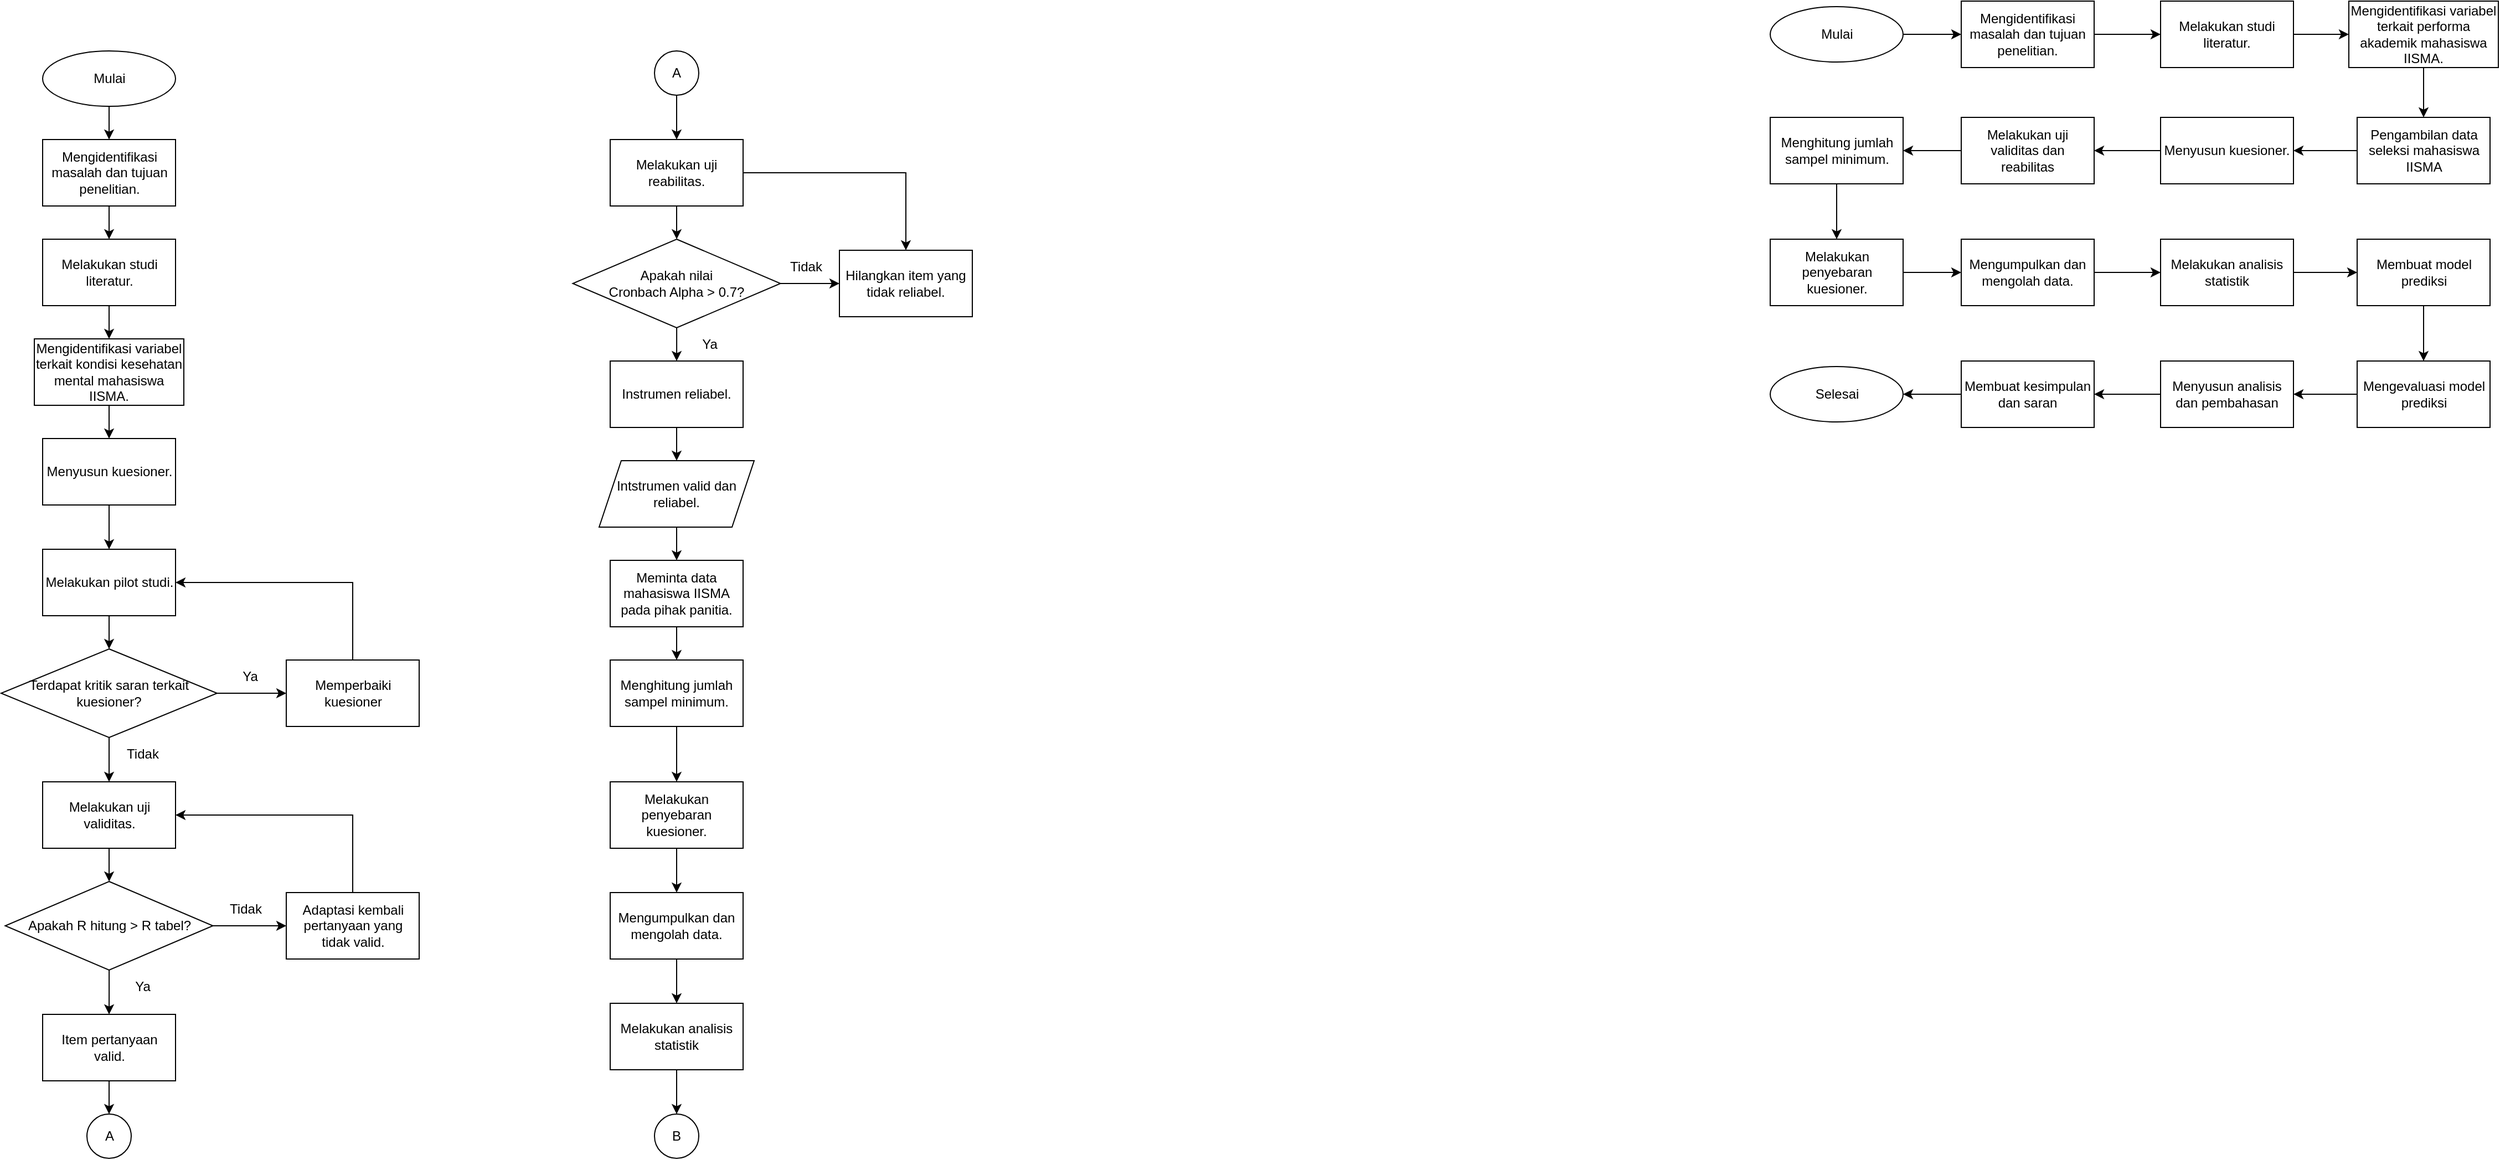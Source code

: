 <mxfile version="20.8.16" type="github">
  <diagram id="7Xo66sbQIgRx5lrrfv0m" name="Page-1">
    <mxGraphModel dx="1304" dy="708" grid="1" gridSize="10" guides="1" tooltips="1" connect="1" arrows="1" fold="1" page="1" pageScale="1" pageWidth="1654" pageHeight="1169" math="0" shadow="0">
      <root>
        <mxCell id="0" />
        <mxCell id="1" parent="0" />
        <mxCell id="30Mocu9UOzXaOLm93GjV-21" value="" style="group" parent="1" vertex="1" connectable="0">
          <mxGeometry x="130" y="80" width="377.5" height="620" as="geometry" />
        </mxCell>
        <mxCell id="30Mocu9UOzXaOLm93GjV-1" value="Mulai" style="ellipse;whiteSpace=wrap;html=1;" parent="30Mocu9UOzXaOLm93GjV-21" vertex="1">
          <mxGeometry x="37.5" width="120" height="50" as="geometry" />
        </mxCell>
        <mxCell id="30Mocu9UOzXaOLm93GjV-3" value="Mengidentifikasi masalah dan tujuan penelitian." style="rounded=0;whiteSpace=wrap;html=1;" parent="30Mocu9UOzXaOLm93GjV-21" vertex="1">
          <mxGeometry x="37.5" y="80" width="120" height="60" as="geometry" />
        </mxCell>
        <mxCell id="30Mocu9UOzXaOLm93GjV-4" style="edgeStyle=orthogonalEdgeStyle;rounded=0;orthogonalLoop=1;jettySize=auto;html=1;entryX=0.5;entryY=0;entryDx=0;entryDy=0;" parent="30Mocu9UOzXaOLm93GjV-21" source="30Mocu9UOzXaOLm93GjV-1" target="30Mocu9UOzXaOLm93GjV-3" edge="1">
          <mxGeometry relative="1" as="geometry" />
        </mxCell>
        <mxCell id="30Mocu9UOzXaOLm93GjV-5" value="Melakukan studi literatur." style="rounded=0;whiteSpace=wrap;html=1;" parent="30Mocu9UOzXaOLm93GjV-21" vertex="1">
          <mxGeometry x="37.5" y="170" width="120" height="60" as="geometry" />
        </mxCell>
        <mxCell id="30Mocu9UOzXaOLm93GjV-6" style="edgeStyle=orthogonalEdgeStyle;rounded=0;orthogonalLoop=1;jettySize=auto;html=1;entryX=0.5;entryY=0;entryDx=0;entryDy=0;" parent="30Mocu9UOzXaOLm93GjV-21" source="30Mocu9UOzXaOLm93GjV-3" target="30Mocu9UOzXaOLm93GjV-5" edge="1">
          <mxGeometry relative="1" as="geometry" />
        </mxCell>
        <mxCell id="30Mocu9UOzXaOLm93GjV-7" value="Mengidentifikasi variabel terkait kondisi kesehatan mental mahasiswa IISMA." style="rounded=0;whiteSpace=wrap;html=1;" parent="30Mocu9UOzXaOLm93GjV-21" vertex="1">
          <mxGeometry x="30" y="260" width="135" height="60" as="geometry" />
        </mxCell>
        <mxCell id="30Mocu9UOzXaOLm93GjV-8" style="edgeStyle=orthogonalEdgeStyle;rounded=0;orthogonalLoop=1;jettySize=auto;html=1;entryX=0.5;entryY=0;entryDx=0;entryDy=0;" parent="30Mocu9UOzXaOLm93GjV-21" source="30Mocu9UOzXaOLm93GjV-5" target="30Mocu9UOzXaOLm93GjV-7" edge="1">
          <mxGeometry relative="1" as="geometry" />
        </mxCell>
        <mxCell id="30Mocu9UOzXaOLm93GjV-9" value="Menyusun kuesioner." style="rounded=0;whiteSpace=wrap;html=1;" parent="30Mocu9UOzXaOLm93GjV-21" vertex="1">
          <mxGeometry x="37.5" y="350" width="120" height="60" as="geometry" />
        </mxCell>
        <mxCell id="30Mocu9UOzXaOLm93GjV-10" style="edgeStyle=orthogonalEdgeStyle;rounded=0;orthogonalLoop=1;jettySize=auto;html=1;entryX=0.5;entryY=0;entryDx=0;entryDy=0;" parent="30Mocu9UOzXaOLm93GjV-21" source="30Mocu9UOzXaOLm93GjV-7" target="30Mocu9UOzXaOLm93GjV-9" edge="1">
          <mxGeometry relative="1" as="geometry" />
        </mxCell>
        <mxCell id="30Mocu9UOzXaOLm93GjV-11" value="Melakukan pilot studi." style="rounded=0;whiteSpace=wrap;html=1;" parent="30Mocu9UOzXaOLm93GjV-21" vertex="1">
          <mxGeometry x="37.5" y="450" width="120" height="60" as="geometry" />
        </mxCell>
        <mxCell id="30Mocu9UOzXaOLm93GjV-12" style="edgeStyle=orthogonalEdgeStyle;rounded=0;orthogonalLoop=1;jettySize=auto;html=1;" parent="30Mocu9UOzXaOLm93GjV-21" source="30Mocu9UOzXaOLm93GjV-9" target="30Mocu9UOzXaOLm93GjV-11" edge="1">
          <mxGeometry relative="1" as="geometry" />
        </mxCell>
        <mxCell id="30Mocu9UOzXaOLm93GjV-13" value="Terdapat kritik saran terkait kuesioner?" style="rhombus;whiteSpace=wrap;html=1;" parent="30Mocu9UOzXaOLm93GjV-21" vertex="1">
          <mxGeometry y="540" width="195" height="80" as="geometry" />
        </mxCell>
        <mxCell id="30Mocu9UOzXaOLm93GjV-14" style="edgeStyle=orthogonalEdgeStyle;rounded=0;orthogonalLoop=1;jettySize=auto;html=1;entryX=0.5;entryY=0;entryDx=0;entryDy=0;" parent="30Mocu9UOzXaOLm93GjV-21" source="30Mocu9UOzXaOLm93GjV-11" target="30Mocu9UOzXaOLm93GjV-13" edge="1">
          <mxGeometry relative="1" as="geometry" />
        </mxCell>
        <mxCell id="30Mocu9UOzXaOLm93GjV-18" style="edgeStyle=orthogonalEdgeStyle;rounded=0;orthogonalLoop=1;jettySize=auto;html=1;entryX=1;entryY=0.5;entryDx=0;entryDy=0;" parent="30Mocu9UOzXaOLm93GjV-21" source="30Mocu9UOzXaOLm93GjV-16" target="30Mocu9UOzXaOLm93GjV-11" edge="1">
          <mxGeometry relative="1" as="geometry">
            <Array as="points">
              <mxPoint x="317.5" y="480" />
            </Array>
          </mxGeometry>
        </mxCell>
        <mxCell id="30Mocu9UOzXaOLm93GjV-16" value="Memperbaiki kuesioner" style="rounded=0;whiteSpace=wrap;html=1;" parent="30Mocu9UOzXaOLm93GjV-21" vertex="1">
          <mxGeometry x="257.5" y="550" width="120" height="60" as="geometry" />
        </mxCell>
        <mxCell id="30Mocu9UOzXaOLm93GjV-17" style="edgeStyle=orthogonalEdgeStyle;rounded=0;orthogonalLoop=1;jettySize=auto;html=1;entryX=0;entryY=0.5;entryDx=0;entryDy=0;" parent="30Mocu9UOzXaOLm93GjV-21" source="30Mocu9UOzXaOLm93GjV-13" target="30Mocu9UOzXaOLm93GjV-16" edge="1">
          <mxGeometry relative="1" as="geometry" />
        </mxCell>
        <mxCell id="30Mocu9UOzXaOLm93GjV-19" value="Ya" style="text;html=1;strokeColor=none;fillColor=none;align=center;verticalAlign=middle;whiteSpace=wrap;rounded=0;" parent="30Mocu9UOzXaOLm93GjV-21" vertex="1">
          <mxGeometry x="195" y="550" width="60" height="30" as="geometry" />
        </mxCell>
        <mxCell id="30Mocu9UOzXaOLm93GjV-27" style="edgeStyle=orthogonalEdgeStyle;rounded=0;orthogonalLoop=1;jettySize=auto;html=1;" parent="1" source="30Mocu9UOzXaOLm93GjV-22" target="30Mocu9UOzXaOLm93GjV-25" edge="1">
          <mxGeometry relative="1" as="geometry" />
        </mxCell>
        <mxCell id="30Mocu9UOzXaOLm93GjV-22" value="Melakukan uji validitas." style="rounded=0;whiteSpace=wrap;html=1;" parent="1" vertex="1">
          <mxGeometry x="167.5" y="740" width="120" height="60" as="geometry" />
        </mxCell>
        <mxCell id="30Mocu9UOzXaOLm93GjV-23" style="edgeStyle=orthogonalEdgeStyle;rounded=0;orthogonalLoop=1;jettySize=auto;html=1;" parent="1" source="30Mocu9UOzXaOLm93GjV-13" target="30Mocu9UOzXaOLm93GjV-22" edge="1">
          <mxGeometry relative="1" as="geometry" />
        </mxCell>
        <mxCell id="30Mocu9UOzXaOLm93GjV-24" value="Tidak" style="text;html=1;strokeColor=none;fillColor=none;align=center;verticalAlign=middle;whiteSpace=wrap;rounded=0;" parent="1" vertex="1">
          <mxGeometry x="227.5" y="700" width="60" height="30" as="geometry" />
        </mxCell>
        <mxCell id="30Mocu9UOzXaOLm93GjV-29" style="edgeStyle=orthogonalEdgeStyle;rounded=0;orthogonalLoop=1;jettySize=auto;html=1;" parent="1" source="30Mocu9UOzXaOLm93GjV-25" target="30Mocu9UOzXaOLm93GjV-28" edge="1">
          <mxGeometry relative="1" as="geometry" />
        </mxCell>
        <mxCell id="30Mocu9UOzXaOLm93GjV-33" style="edgeStyle=orthogonalEdgeStyle;rounded=0;orthogonalLoop=1;jettySize=auto;html=1;entryX=0;entryY=0.5;entryDx=0;entryDy=0;" parent="1" source="30Mocu9UOzXaOLm93GjV-25" target="30Mocu9UOzXaOLm93GjV-30" edge="1">
          <mxGeometry relative="1" as="geometry" />
        </mxCell>
        <mxCell id="30Mocu9UOzXaOLm93GjV-25" value="Apakah R hitung &amp;gt; R tabel?" style="rhombus;whiteSpace=wrap;html=1;" parent="1" vertex="1">
          <mxGeometry x="133.75" y="830" width="187.5" height="80" as="geometry" />
        </mxCell>
        <mxCell id="30Mocu9UOzXaOLm93GjV-37" style="edgeStyle=orthogonalEdgeStyle;rounded=0;orthogonalLoop=1;jettySize=auto;html=1;entryX=0.5;entryY=0;entryDx=0;entryDy=0;" parent="1" source="30Mocu9UOzXaOLm93GjV-28" target="30Mocu9UOzXaOLm93GjV-35" edge="1">
          <mxGeometry relative="1" as="geometry" />
        </mxCell>
        <mxCell id="30Mocu9UOzXaOLm93GjV-28" value="Item pertanyaan valid." style="rounded=0;whiteSpace=wrap;html=1;" parent="1" vertex="1">
          <mxGeometry x="167.5" y="950" width="120" height="60" as="geometry" />
        </mxCell>
        <mxCell id="30Mocu9UOzXaOLm93GjV-34" style="edgeStyle=orthogonalEdgeStyle;rounded=0;orthogonalLoop=1;jettySize=auto;html=1;entryX=1;entryY=0.5;entryDx=0;entryDy=0;" parent="1" source="30Mocu9UOzXaOLm93GjV-30" target="30Mocu9UOzXaOLm93GjV-22" edge="1">
          <mxGeometry relative="1" as="geometry">
            <Array as="points">
              <mxPoint x="448" y="770" />
            </Array>
          </mxGeometry>
        </mxCell>
        <mxCell id="30Mocu9UOzXaOLm93GjV-30" value="Adaptasi kembali pertanyaan yang tidak valid." style="rounded=0;whiteSpace=wrap;html=1;" parent="1" vertex="1">
          <mxGeometry x="387.5" y="840" width="120" height="60" as="geometry" />
        </mxCell>
        <mxCell id="30Mocu9UOzXaOLm93GjV-31" value="Ya" style="text;html=1;strokeColor=none;fillColor=none;align=center;verticalAlign=middle;whiteSpace=wrap;rounded=0;" parent="1" vertex="1">
          <mxGeometry x="227.5" y="910" width="60" height="30" as="geometry" />
        </mxCell>
        <mxCell id="30Mocu9UOzXaOLm93GjV-32" value="Tidak" style="text;html=1;strokeColor=none;fillColor=none;align=center;verticalAlign=middle;whiteSpace=wrap;rounded=0;" parent="1" vertex="1">
          <mxGeometry x="321.25" y="840" width="60" height="30" as="geometry" />
        </mxCell>
        <mxCell id="30Mocu9UOzXaOLm93GjV-35" value="A" style="ellipse;whiteSpace=wrap;html=1;aspect=fixed;" parent="1" vertex="1">
          <mxGeometry x="207.5" y="1040" width="40" height="40" as="geometry" />
        </mxCell>
        <mxCell id="30Mocu9UOzXaOLm93GjV-40" style="edgeStyle=orthogonalEdgeStyle;rounded=0;orthogonalLoop=1;jettySize=auto;html=1;" parent="1" source="30Mocu9UOzXaOLm93GjV-38" target="30Mocu9UOzXaOLm93GjV-39" edge="1">
          <mxGeometry relative="1" as="geometry" />
        </mxCell>
        <mxCell id="30Mocu9UOzXaOLm93GjV-38" value="A" style="ellipse;whiteSpace=wrap;html=1;aspect=fixed;" parent="1" vertex="1">
          <mxGeometry x="720" y="80" width="40" height="40" as="geometry" />
        </mxCell>
        <mxCell id="30Mocu9UOzXaOLm93GjV-42" style="edgeStyle=orthogonalEdgeStyle;rounded=0;orthogonalLoop=1;jettySize=auto;html=1;" parent="1" source="30Mocu9UOzXaOLm93GjV-39" target="30Mocu9UOzXaOLm93GjV-41" edge="1">
          <mxGeometry relative="1" as="geometry" />
        </mxCell>
        <mxCell id="30Mocu9UOzXaOLm93GjV-58" style="edgeStyle=orthogonalEdgeStyle;rounded=0;orthogonalLoop=1;jettySize=auto;html=1;" parent="1" source="30Mocu9UOzXaOLm93GjV-39" target="30Mocu9UOzXaOLm93GjV-43" edge="1">
          <mxGeometry relative="1" as="geometry" />
        </mxCell>
        <mxCell id="30Mocu9UOzXaOLm93GjV-39" value="Melakukan uji reabilitas." style="rounded=0;whiteSpace=wrap;html=1;" parent="1" vertex="1">
          <mxGeometry x="680" y="160" width="120" height="60" as="geometry" />
        </mxCell>
        <mxCell id="30Mocu9UOzXaOLm93GjV-44" style="edgeStyle=orthogonalEdgeStyle;rounded=0;orthogonalLoop=1;jettySize=auto;html=1;entryX=0;entryY=0.5;entryDx=0;entryDy=0;" parent="1" source="30Mocu9UOzXaOLm93GjV-41" target="30Mocu9UOzXaOLm93GjV-43" edge="1">
          <mxGeometry relative="1" as="geometry" />
        </mxCell>
        <mxCell id="30Mocu9UOzXaOLm93GjV-48" style="edgeStyle=orthogonalEdgeStyle;rounded=0;orthogonalLoop=1;jettySize=auto;html=1;entryX=0.5;entryY=0;entryDx=0;entryDy=0;" parent="1" source="30Mocu9UOzXaOLm93GjV-41" target="30Mocu9UOzXaOLm93GjV-46" edge="1">
          <mxGeometry relative="1" as="geometry" />
        </mxCell>
        <mxCell id="30Mocu9UOzXaOLm93GjV-41" value="&lt;div&gt;Apakah nilai &lt;br&gt;&lt;/div&gt;&lt;div&gt;Cronbach Alpha &amp;gt; 0.7?&lt;/div&gt;" style="rhombus;whiteSpace=wrap;html=1;" parent="1" vertex="1">
          <mxGeometry x="646.25" y="250" width="187.5" height="80" as="geometry" />
        </mxCell>
        <mxCell id="30Mocu9UOzXaOLm93GjV-43" value="Hilangkan item yang tidak reliabel." style="rounded=0;whiteSpace=wrap;html=1;" parent="1" vertex="1">
          <mxGeometry x="887" y="260" width="120" height="60" as="geometry" />
        </mxCell>
        <mxCell id="30Mocu9UOzXaOLm93GjV-45" value="Tidak" style="text;html=1;strokeColor=none;fillColor=none;align=center;verticalAlign=middle;whiteSpace=wrap;rounded=0;" parent="1" vertex="1">
          <mxGeometry x="827" y="260" width="60" height="30" as="geometry" />
        </mxCell>
        <mxCell id="30Mocu9UOzXaOLm93GjV-51" style="edgeStyle=orthogonalEdgeStyle;rounded=0;orthogonalLoop=1;jettySize=auto;html=1;entryX=0.5;entryY=0;entryDx=0;entryDy=0;" parent="1" source="30Mocu9UOzXaOLm93GjV-46" target="30Mocu9UOzXaOLm93GjV-50" edge="1">
          <mxGeometry relative="1" as="geometry" />
        </mxCell>
        <mxCell id="30Mocu9UOzXaOLm93GjV-46" value="Instrumen reliabel." style="rounded=0;whiteSpace=wrap;html=1;" parent="1" vertex="1">
          <mxGeometry x="680" y="360" width="120" height="60" as="geometry" />
        </mxCell>
        <mxCell id="30Mocu9UOzXaOLm93GjV-47" value="Ya" style="text;html=1;strokeColor=none;fillColor=none;align=center;verticalAlign=middle;whiteSpace=wrap;rounded=0;" parent="1" vertex="1">
          <mxGeometry x="740" y="330" width="60" height="30" as="geometry" />
        </mxCell>
        <mxCell id="30Mocu9UOzXaOLm93GjV-53" style="edgeStyle=orthogonalEdgeStyle;rounded=0;orthogonalLoop=1;jettySize=auto;html=1;entryX=0.5;entryY=0;entryDx=0;entryDy=0;" parent="1" source="30Mocu9UOzXaOLm93GjV-50" target="30Mocu9UOzXaOLm93GjV-52" edge="1">
          <mxGeometry relative="1" as="geometry" />
        </mxCell>
        <mxCell id="30Mocu9UOzXaOLm93GjV-50" value="Intstrumen valid dan reliabel." style="shape=parallelogram;perimeter=parallelogramPerimeter;whiteSpace=wrap;html=1;fixedSize=1;" parent="1" vertex="1">
          <mxGeometry x="670" y="450" width="140" height="60" as="geometry" />
        </mxCell>
        <mxCell id="30Mocu9UOzXaOLm93GjV-55" style="edgeStyle=orthogonalEdgeStyle;rounded=0;orthogonalLoop=1;jettySize=auto;html=1;entryX=0.5;entryY=0;entryDx=0;entryDy=0;" parent="1" source="30Mocu9UOzXaOLm93GjV-52" target="30Mocu9UOzXaOLm93GjV-54" edge="1">
          <mxGeometry relative="1" as="geometry" />
        </mxCell>
        <mxCell id="30Mocu9UOzXaOLm93GjV-52" value="Meminta data mahasiswa IISMA pada pihak panitia." style="rounded=0;whiteSpace=wrap;html=1;" parent="1" vertex="1">
          <mxGeometry x="680" y="540" width="120" height="60" as="geometry" />
        </mxCell>
        <mxCell id="30Mocu9UOzXaOLm93GjV-57" style="edgeStyle=orthogonalEdgeStyle;rounded=0;orthogonalLoop=1;jettySize=auto;html=1;entryX=0.5;entryY=0;entryDx=0;entryDy=0;" parent="1" source="30Mocu9UOzXaOLm93GjV-54" target="30Mocu9UOzXaOLm93GjV-56" edge="1">
          <mxGeometry relative="1" as="geometry" />
        </mxCell>
        <mxCell id="30Mocu9UOzXaOLm93GjV-54" value="Menghitung jumlah sampel minimum." style="rounded=0;whiteSpace=wrap;html=1;" parent="1" vertex="1">
          <mxGeometry x="680" y="630" width="120" height="60" as="geometry" />
        </mxCell>
        <mxCell id="30Mocu9UOzXaOLm93GjV-60" style="edgeStyle=orthogonalEdgeStyle;rounded=0;orthogonalLoop=1;jettySize=auto;html=1;entryX=0.5;entryY=0;entryDx=0;entryDy=0;" parent="1" source="30Mocu9UOzXaOLm93GjV-56" target="30Mocu9UOzXaOLm93GjV-59" edge="1">
          <mxGeometry relative="1" as="geometry" />
        </mxCell>
        <mxCell id="30Mocu9UOzXaOLm93GjV-56" value="Melakukan penyebaran kuesioner." style="rounded=0;whiteSpace=wrap;html=1;" parent="1" vertex="1">
          <mxGeometry x="680" y="740" width="120" height="60" as="geometry" />
        </mxCell>
        <mxCell id="30Mocu9UOzXaOLm93GjV-62" style="edgeStyle=orthogonalEdgeStyle;rounded=0;orthogonalLoop=1;jettySize=auto;html=1;entryX=0.5;entryY=0;entryDx=0;entryDy=0;" parent="1" source="30Mocu9UOzXaOLm93GjV-59" target="30Mocu9UOzXaOLm93GjV-61" edge="1">
          <mxGeometry relative="1" as="geometry" />
        </mxCell>
        <mxCell id="30Mocu9UOzXaOLm93GjV-59" value="Mengumpulkan dan mengolah data." style="rounded=0;whiteSpace=wrap;html=1;" parent="1" vertex="1">
          <mxGeometry x="680" y="840" width="120" height="60" as="geometry" />
        </mxCell>
        <mxCell id="30Mocu9UOzXaOLm93GjV-64" style="edgeStyle=orthogonalEdgeStyle;rounded=0;orthogonalLoop=1;jettySize=auto;html=1;entryX=0.5;entryY=0;entryDx=0;entryDy=0;" parent="1" source="30Mocu9UOzXaOLm93GjV-61" target="30Mocu9UOzXaOLm93GjV-63" edge="1">
          <mxGeometry relative="1" as="geometry" />
        </mxCell>
        <mxCell id="30Mocu9UOzXaOLm93GjV-61" value="Melakukan analisis statistik" style="rounded=0;whiteSpace=wrap;html=1;" parent="1" vertex="1">
          <mxGeometry x="680" y="940" width="120" height="60" as="geometry" />
        </mxCell>
        <mxCell id="30Mocu9UOzXaOLm93GjV-63" value="B" style="ellipse;whiteSpace=wrap;html=1;aspect=fixed;" parent="1" vertex="1">
          <mxGeometry x="720" y="1040" width="40" height="40" as="geometry" />
        </mxCell>
        <mxCell id="db3oscVhwd0wRgTahPHw-60" value="" style="group" vertex="1" connectable="0" parent="1">
          <mxGeometry x="1727.5" y="35" width="657.5" height="385" as="geometry" />
        </mxCell>
        <mxCell id="30Mocu9UOzXaOLm93GjV-2" value="Selesai" style="ellipse;whiteSpace=wrap;html=1;" parent="db3oscVhwd0wRgTahPHw-60" vertex="1">
          <mxGeometry y="330" width="120" height="50" as="geometry" />
        </mxCell>
        <mxCell id="db3oscVhwd0wRgTahPHw-2" value="Mulai" style="ellipse;whiteSpace=wrap;html=1;" vertex="1" parent="db3oscVhwd0wRgTahPHw-60">
          <mxGeometry y="5" width="120" height="50" as="geometry" />
        </mxCell>
        <mxCell id="db3oscVhwd0wRgTahPHw-3" value="Mengidentifikasi masalah dan tujuan penelitian." style="rounded=0;whiteSpace=wrap;html=1;" vertex="1" parent="db3oscVhwd0wRgTahPHw-60">
          <mxGeometry x="172.5" width="120" height="60" as="geometry" />
        </mxCell>
        <mxCell id="db3oscVhwd0wRgTahPHw-4" style="edgeStyle=orthogonalEdgeStyle;rounded=0;orthogonalLoop=1;jettySize=auto;html=1;entryX=0;entryY=0.5;entryDx=0;entryDy=0;" edge="1" parent="db3oscVhwd0wRgTahPHw-60" source="db3oscVhwd0wRgTahPHw-2" target="db3oscVhwd0wRgTahPHw-3">
          <mxGeometry relative="1" as="geometry" />
        </mxCell>
        <mxCell id="db3oscVhwd0wRgTahPHw-5" value="Melakukan studi literatur." style="rounded=0;whiteSpace=wrap;html=1;" vertex="1" parent="db3oscVhwd0wRgTahPHw-60">
          <mxGeometry x="352.5" width="120" height="60" as="geometry" />
        </mxCell>
        <mxCell id="db3oscVhwd0wRgTahPHw-34" style="edgeStyle=orthogonalEdgeStyle;rounded=0;orthogonalLoop=1;jettySize=auto;html=1;entryX=0;entryY=0.5;entryDx=0;entryDy=0;" edge="1" parent="db3oscVhwd0wRgTahPHw-60" source="db3oscVhwd0wRgTahPHw-3" target="db3oscVhwd0wRgTahPHw-5">
          <mxGeometry relative="1" as="geometry" />
        </mxCell>
        <mxCell id="db3oscVhwd0wRgTahPHw-35" value="Mengidentifikasi variabel terkait performa akademik mahasiswa IISMA." style="rounded=0;whiteSpace=wrap;html=1;" vertex="1" parent="db3oscVhwd0wRgTahPHw-60">
          <mxGeometry x="522.5" width="135" height="60" as="geometry" />
        </mxCell>
        <mxCell id="db3oscVhwd0wRgTahPHw-36" style="edgeStyle=orthogonalEdgeStyle;rounded=0;orthogonalLoop=1;jettySize=auto;html=1;entryX=0;entryY=0.5;entryDx=0;entryDy=0;" edge="1" parent="db3oscVhwd0wRgTahPHw-60" source="db3oscVhwd0wRgTahPHw-5" target="db3oscVhwd0wRgTahPHw-35">
          <mxGeometry relative="1" as="geometry" />
        </mxCell>
        <mxCell id="db3oscVhwd0wRgTahPHw-37" value="Menyusun kuesioner." style="rounded=0;whiteSpace=wrap;html=1;" vertex="1" parent="db3oscVhwd0wRgTahPHw-60">
          <mxGeometry x="352.5" y="105" width="120" height="60" as="geometry" />
        </mxCell>
        <mxCell id="db3oscVhwd0wRgTahPHw-40" style="edgeStyle=orthogonalEdgeStyle;rounded=0;orthogonalLoop=1;jettySize=auto;html=1;entryX=1;entryY=0.5;entryDx=0;entryDy=0;" edge="1" parent="db3oscVhwd0wRgTahPHw-60" source="db3oscVhwd0wRgTahPHw-38" target="db3oscVhwd0wRgTahPHw-37">
          <mxGeometry relative="1" as="geometry" />
        </mxCell>
        <mxCell id="db3oscVhwd0wRgTahPHw-38" value="Pengambilan data seleksi mahasiswa IISMA" style="rounded=0;whiteSpace=wrap;html=1;" vertex="1" parent="db3oscVhwd0wRgTahPHw-60">
          <mxGeometry x="530" y="105" width="120" height="60" as="geometry" />
        </mxCell>
        <mxCell id="db3oscVhwd0wRgTahPHw-39" style="edgeStyle=orthogonalEdgeStyle;rounded=0;orthogonalLoop=1;jettySize=auto;html=1;entryX=0.5;entryY=0;entryDx=0;entryDy=0;" edge="1" parent="db3oscVhwd0wRgTahPHw-60" source="db3oscVhwd0wRgTahPHw-35" target="db3oscVhwd0wRgTahPHw-38">
          <mxGeometry relative="1" as="geometry" />
        </mxCell>
        <mxCell id="db3oscVhwd0wRgTahPHw-41" value="Melakukan uji validitas dan reabilitas" style="rounded=0;whiteSpace=wrap;html=1;" vertex="1" parent="db3oscVhwd0wRgTahPHw-60">
          <mxGeometry x="172.5" y="105" width="120" height="60" as="geometry" />
        </mxCell>
        <mxCell id="db3oscVhwd0wRgTahPHw-42" style="edgeStyle=orthogonalEdgeStyle;rounded=0;orthogonalLoop=1;jettySize=auto;html=1;entryX=1;entryY=0.5;entryDx=0;entryDy=0;" edge="1" parent="db3oscVhwd0wRgTahPHw-60" source="db3oscVhwd0wRgTahPHw-37" target="db3oscVhwd0wRgTahPHw-41">
          <mxGeometry relative="1" as="geometry" />
        </mxCell>
        <mxCell id="db3oscVhwd0wRgTahPHw-43" value="Menghitung jumlah sampel minimum." style="rounded=0;whiteSpace=wrap;html=1;" vertex="1" parent="db3oscVhwd0wRgTahPHw-60">
          <mxGeometry y="105" width="120" height="60" as="geometry" />
        </mxCell>
        <mxCell id="db3oscVhwd0wRgTahPHw-45" style="edgeStyle=orthogonalEdgeStyle;rounded=0;orthogonalLoop=1;jettySize=auto;html=1;entryX=1;entryY=0.5;entryDx=0;entryDy=0;" edge="1" parent="db3oscVhwd0wRgTahPHw-60" source="db3oscVhwd0wRgTahPHw-41" target="db3oscVhwd0wRgTahPHw-43">
          <mxGeometry relative="1" as="geometry" />
        </mxCell>
        <mxCell id="db3oscVhwd0wRgTahPHw-44" value="Melakukan penyebaran kuesioner." style="rounded=0;whiteSpace=wrap;html=1;" vertex="1" parent="db3oscVhwd0wRgTahPHw-60">
          <mxGeometry y="215" width="120" height="60" as="geometry" />
        </mxCell>
        <mxCell id="db3oscVhwd0wRgTahPHw-46" style="edgeStyle=orthogonalEdgeStyle;rounded=0;orthogonalLoop=1;jettySize=auto;html=1;entryX=0.5;entryY=0;entryDx=0;entryDy=0;" edge="1" parent="db3oscVhwd0wRgTahPHw-60" source="db3oscVhwd0wRgTahPHw-43" target="db3oscVhwd0wRgTahPHw-44">
          <mxGeometry relative="1" as="geometry" />
        </mxCell>
        <mxCell id="db3oscVhwd0wRgTahPHw-47" value="Mengumpulkan dan mengolah data." style="rounded=0;whiteSpace=wrap;html=1;" vertex="1" parent="db3oscVhwd0wRgTahPHw-60">
          <mxGeometry x="172.5" y="215" width="120" height="60" as="geometry" />
        </mxCell>
        <mxCell id="db3oscVhwd0wRgTahPHw-49" style="edgeStyle=orthogonalEdgeStyle;rounded=0;orthogonalLoop=1;jettySize=auto;html=1;entryX=0;entryY=0.5;entryDx=0;entryDy=0;" edge="1" parent="db3oscVhwd0wRgTahPHw-60" source="db3oscVhwd0wRgTahPHw-44" target="db3oscVhwd0wRgTahPHw-47">
          <mxGeometry relative="1" as="geometry" />
        </mxCell>
        <mxCell id="db3oscVhwd0wRgTahPHw-48" value="Melakukan analisis statistik" style="rounded=0;whiteSpace=wrap;html=1;" vertex="1" parent="db3oscVhwd0wRgTahPHw-60">
          <mxGeometry x="352.5" y="215" width="120" height="60" as="geometry" />
        </mxCell>
        <mxCell id="db3oscVhwd0wRgTahPHw-50" style="edgeStyle=orthogonalEdgeStyle;rounded=0;orthogonalLoop=1;jettySize=auto;html=1;entryX=0;entryY=0.5;entryDx=0;entryDy=0;" edge="1" parent="db3oscVhwd0wRgTahPHw-60" source="db3oscVhwd0wRgTahPHw-47" target="db3oscVhwd0wRgTahPHw-48">
          <mxGeometry relative="1" as="geometry" />
        </mxCell>
        <mxCell id="db3oscVhwd0wRgTahPHw-51" value="Membuat model prediksi" style="rounded=0;whiteSpace=wrap;html=1;" vertex="1" parent="db3oscVhwd0wRgTahPHw-60">
          <mxGeometry x="530" y="215" width="120" height="60" as="geometry" />
        </mxCell>
        <mxCell id="db3oscVhwd0wRgTahPHw-52" style="edgeStyle=orthogonalEdgeStyle;rounded=0;orthogonalLoop=1;jettySize=auto;html=1;entryX=0;entryY=0.5;entryDx=0;entryDy=0;" edge="1" parent="db3oscVhwd0wRgTahPHw-60" source="db3oscVhwd0wRgTahPHw-48" target="db3oscVhwd0wRgTahPHw-51">
          <mxGeometry relative="1" as="geometry" />
        </mxCell>
        <mxCell id="db3oscVhwd0wRgTahPHw-53" value="Mengevaluasi model prediksi" style="rounded=0;whiteSpace=wrap;html=1;" vertex="1" parent="db3oscVhwd0wRgTahPHw-60">
          <mxGeometry x="530" y="325" width="120" height="60" as="geometry" />
        </mxCell>
        <mxCell id="db3oscVhwd0wRgTahPHw-54" style="edgeStyle=orthogonalEdgeStyle;rounded=0;orthogonalLoop=1;jettySize=auto;html=1;entryX=0.5;entryY=0;entryDx=0;entryDy=0;" edge="1" parent="db3oscVhwd0wRgTahPHw-60" source="db3oscVhwd0wRgTahPHw-51" target="db3oscVhwd0wRgTahPHw-53">
          <mxGeometry relative="1" as="geometry" />
        </mxCell>
        <mxCell id="db3oscVhwd0wRgTahPHw-55" value="Menyusun analisis dan pembahasan" style="rounded=0;whiteSpace=wrap;html=1;" vertex="1" parent="db3oscVhwd0wRgTahPHw-60">
          <mxGeometry x="352.5" y="325" width="120" height="60" as="geometry" />
        </mxCell>
        <mxCell id="db3oscVhwd0wRgTahPHw-56" style="edgeStyle=orthogonalEdgeStyle;rounded=0;orthogonalLoop=1;jettySize=auto;html=1;entryX=1;entryY=0.5;entryDx=0;entryDy=0;" edge="1" parent="db3oscVhwd0wRgTahPHw-60" source="db3oscVhwd0wRgTahPHw-53" target="db3oscVhwd0wRgTahPHw-55">
          <mxGeometry relative="1" as="geometry" />
        </mxCell>
        <mxCell id="db3oscVhwd0wRgTahPHw-59" style="edgeStyle=orthogonalEdgeStyle;rounded=0;orthogonalLoop=1;jettySize=auto;html=1;entryX=1;entryY=0.5;entryDx=0;entryDy=0;" edge="1" parent="db3oscVhwd0wRgTahPHw-60" source="db3oscVhwd0wRgTahPHw-57" target="30Mocu9UOzXaOLm93GjV-2">
          <mxGeometry relative="1" as="geometry" />
        </mxCell>
        <mxCell id="db3oscVhwd0wRgTahPHw-57" value="Membuat kesimpulan dan saran" style="rounded=0;whiteSpace=wrap;html=1;" vertex="1" parent="db3oscVhwd0wRgTahPHw-60">
          <mxGeometry x="172.5" y="325" width="120" height="60" as="geometry" />
        </mxCell>
        <mxCell id="db3oscVhwd0wRgTahPHw-58" style="edgeStyle=orthogonalEdgeStyle;rounded=0;orthogonalLoop=1;jettySize=auto;html=1;entryX=1;entryY=0.5;entryDx=0;entryDy=0;" edge="1" parent="db3oscVhwd0wRgTahPHw-60" source="db3oscVhwd0wRgTahPHw-55" target="db3oscVhwd0wRgTahPHw-57">
          <mxGeometry relative="1" as="geometry" />
        </mxCell>
      </root>
    </mxGraphModel>
  </diagram>
</mxfile>
